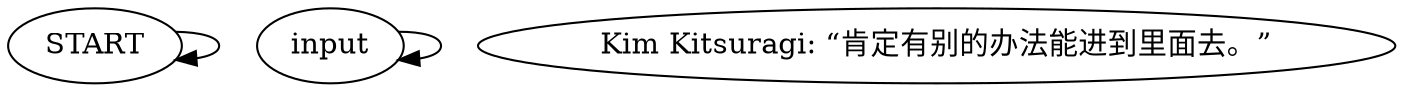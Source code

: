 # BACKYARD / KIM APT DOOR barks
# Kim barks after you discover that the door is locked.
# ==================================================
digraph G {
	  0 [label="START"];
	  1 [label="input"];
	  2 [label="Kim Kitsuragi: “肯定有别的办法能进到里面去。”"];
	  0 -> 0
	  1 -> 1
}

